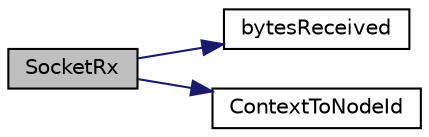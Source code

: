 digraph "SocketRx"
{
 // LATEX_PDF_SIZE
  edge [fontname="Helvetica",fontsize="10",labelfontname="Helvetica",labelfontsize="10"];
  node [fontname="Helvetica",fontsize="10",shape=record];
  rankdir="LR";
  Node1 [label="SocketRx",height=0.2,width=0.4,color="black", fillcolor="grey75", style="filled", fontcolor="black",tooltip=" "];
  Node1 -> Node2 [color="midnightblue",fontsize="10",style="solid",fontname="Helvetica"];
  Node2 [label="bytesReceived",height=0.2,width=0.4,color="black", fillcolor="white", style="filled",URL="$wifi-spatial-reuse_8cc.html#a9aaa413bd2bdd8d4780c5b136085c1e5",tooltip=" "];
  Node1 -> Node3 [color="midnightblue",fontsize="10",style="solid",fontname="Helvetica"];
  Node3 [label="ContextToNodeId",height=0.2,width=0.4,color="black", fillcolor="white", style="filled",URL="$wifi-spatial-reuse_8cc.html#a33bf909a8dd25613032be673a96ac97a",tooltip=" "];
}
